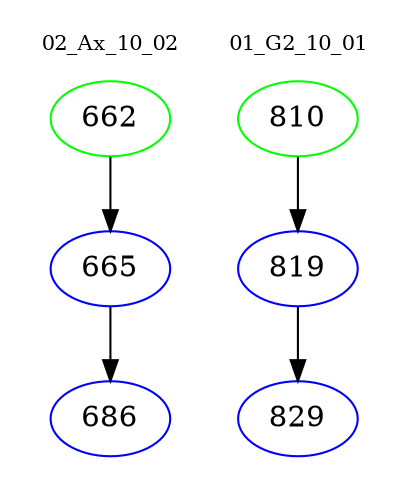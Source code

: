 digraph{
subgraph cluster_0 {
color = white
label = "02_Ax_10_02";
fontsize=10;
T0_662 [label="662", color="green"]
T0_662 -> T0_665 [color="black"]
T0_665 [label="665", color="blue"]
T0_665 -> T0_686 [color="black"]
T0_686 [label="686", color="blue"]
}
subgraph cluster_1 {
color = white
label = "01_G2_10_01";
fontsize=10;
T1_810 [label="810", color="green"]
T1_810 -> T1_819 [color="black"]
T1_819 [label="819", color="blue"]
T1_819 -> T1_829 [color="black"]
T1_829 [label="829", color="blue"]
}
}
